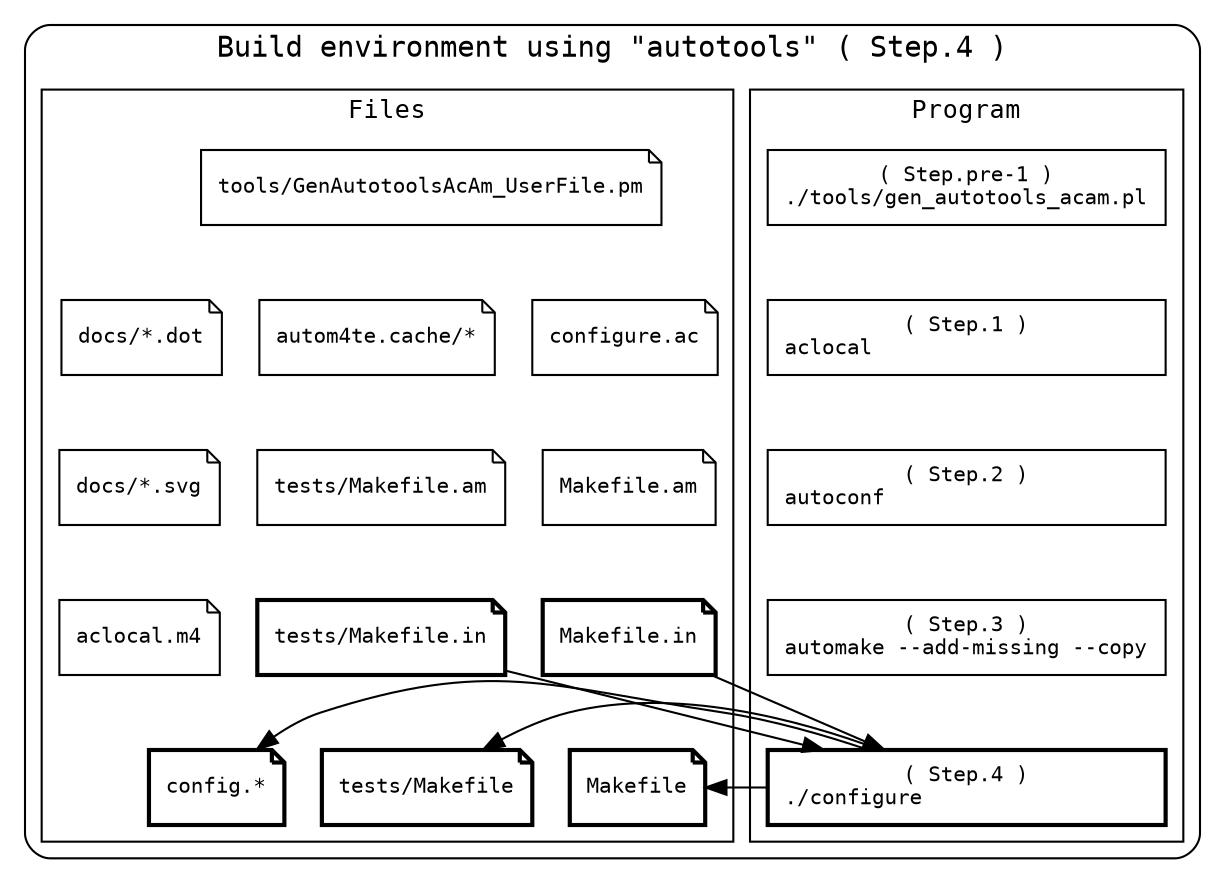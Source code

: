 // File: docs/devel_step_0.dot
// Author: tomyama
// Purpose: Development workflow diagram

digraph physical_directory_structure {
    newrank=true
    constraint=false

    // 全体に等幅フォントを適用
    //   ex) "monospace", "Courier", "Courier New", "Consolas", "Monaco"
    graph [fontname="monospace"]
    node  [fontname="monospace", fontsize=10, penwidth=1]
    edge  [fontname="monospace"]

    // 図全体を囲うクラスタ
    subgraph cluster_all {

        label = "Build environment using \"autotools\" ( Step.4 )"
        style = "rounded"   // 角を丸くする
        color = "black"     // 枠線の色
        penwidth = 1        // 枠線の太さ

        // プログラム
        subgraph cluster_program {
            label = "Program"
            style = "solid"
            penwidth = 1        // 枠線の太さ
            fontsize=12
            {
                edge [style=invis];
                program01 -> program02 -> program03 -> program04 -> program05
            }
            program01 [shape=box, style=solid , label="( Step.pre-1 )\n./tools/gen_autotools_acam.pl"]
            program02 [shape=box, style=solid , label="( Step.1 )\naclocal                      "]
            program03 [shape=box, style=solid , label="( Step.2 )\nautoconf                     "]
            program04 [shape=box, style=solid , label="( Step.3 )\nautomake --add-missing --copy"]
            program05 [shape=box, style=solid , label="( Step.4 )\n./configure                  ", penwidth=2]
        }

        // ファイル
        subgraph cluster_file {
            label = "Files"
            style = "solid"
            penwidth = 1        // 枠線の太さ
            fontsize=12
            {
                edge [style=invis];
                file13 -> file01 -> file02 -> file03 -> file04
                file13 -> file05 -> file06 -> file07 -> file08
                file13 -> file09 -> file10 -> file11 -> file12
            }

            file13 [shape=note, style=solid , label="tools/GenAutotoolsAcAm_UserFile.pm"]
            file01 [shape=note, style=solid , label="docs/*.dot"]
            file02 [shape=note, style=solid , label="docs/*.svg"]
            file03 [shape=note, style=solid , label="aclocal.m4"]
            file04 [shape=note, style=solid , label="config.*", penwidth=2]
            file05 [shape=note, style=solid , label="configure.ac"]
            file06 [shape=note, style=solid , label="Makefile.am"]
            file07 [shape=note, style=solid , label="Makefile.in", penwidth=2]
            file08 [shape=note, style=solid , label="Makefile", penwidth=2]
            file09 [shape=note, style=solid  , label="autom4te.cache/*"]
            file10 [shape=note, style=solid , label="tests/Makefile.am"]
            file11 [shape=note, style=solid , label="tests/Makefile.in", penwidth=2]
            file12 [shape=note, style=solid , label="tests/Makefile", penwidth=2]
        }

        {
            edge [style=invis];
            file13 -> program01
            file01 -> file05 -> file09 -> program02
            file02 -> file06 -> file10 -> program03
            file03 -> file07 -> file11 -> program04
            file04 -> file08 -> file12 -> program05
        }
        {rank=same; program01; file13}
        {rank=same; program02; file01; file05; file09}
        {rank=same; program03; file02; file06; file10}
        {rank=same; program04; file03; file07; file11}
        {rank=same; program05; file04; file08; file12}

        // スクリプトとドキュメントの関係
        program05 -> file04
        file07 -> program05 -> file08
        file11 -> program05 -> file12
    }
}
